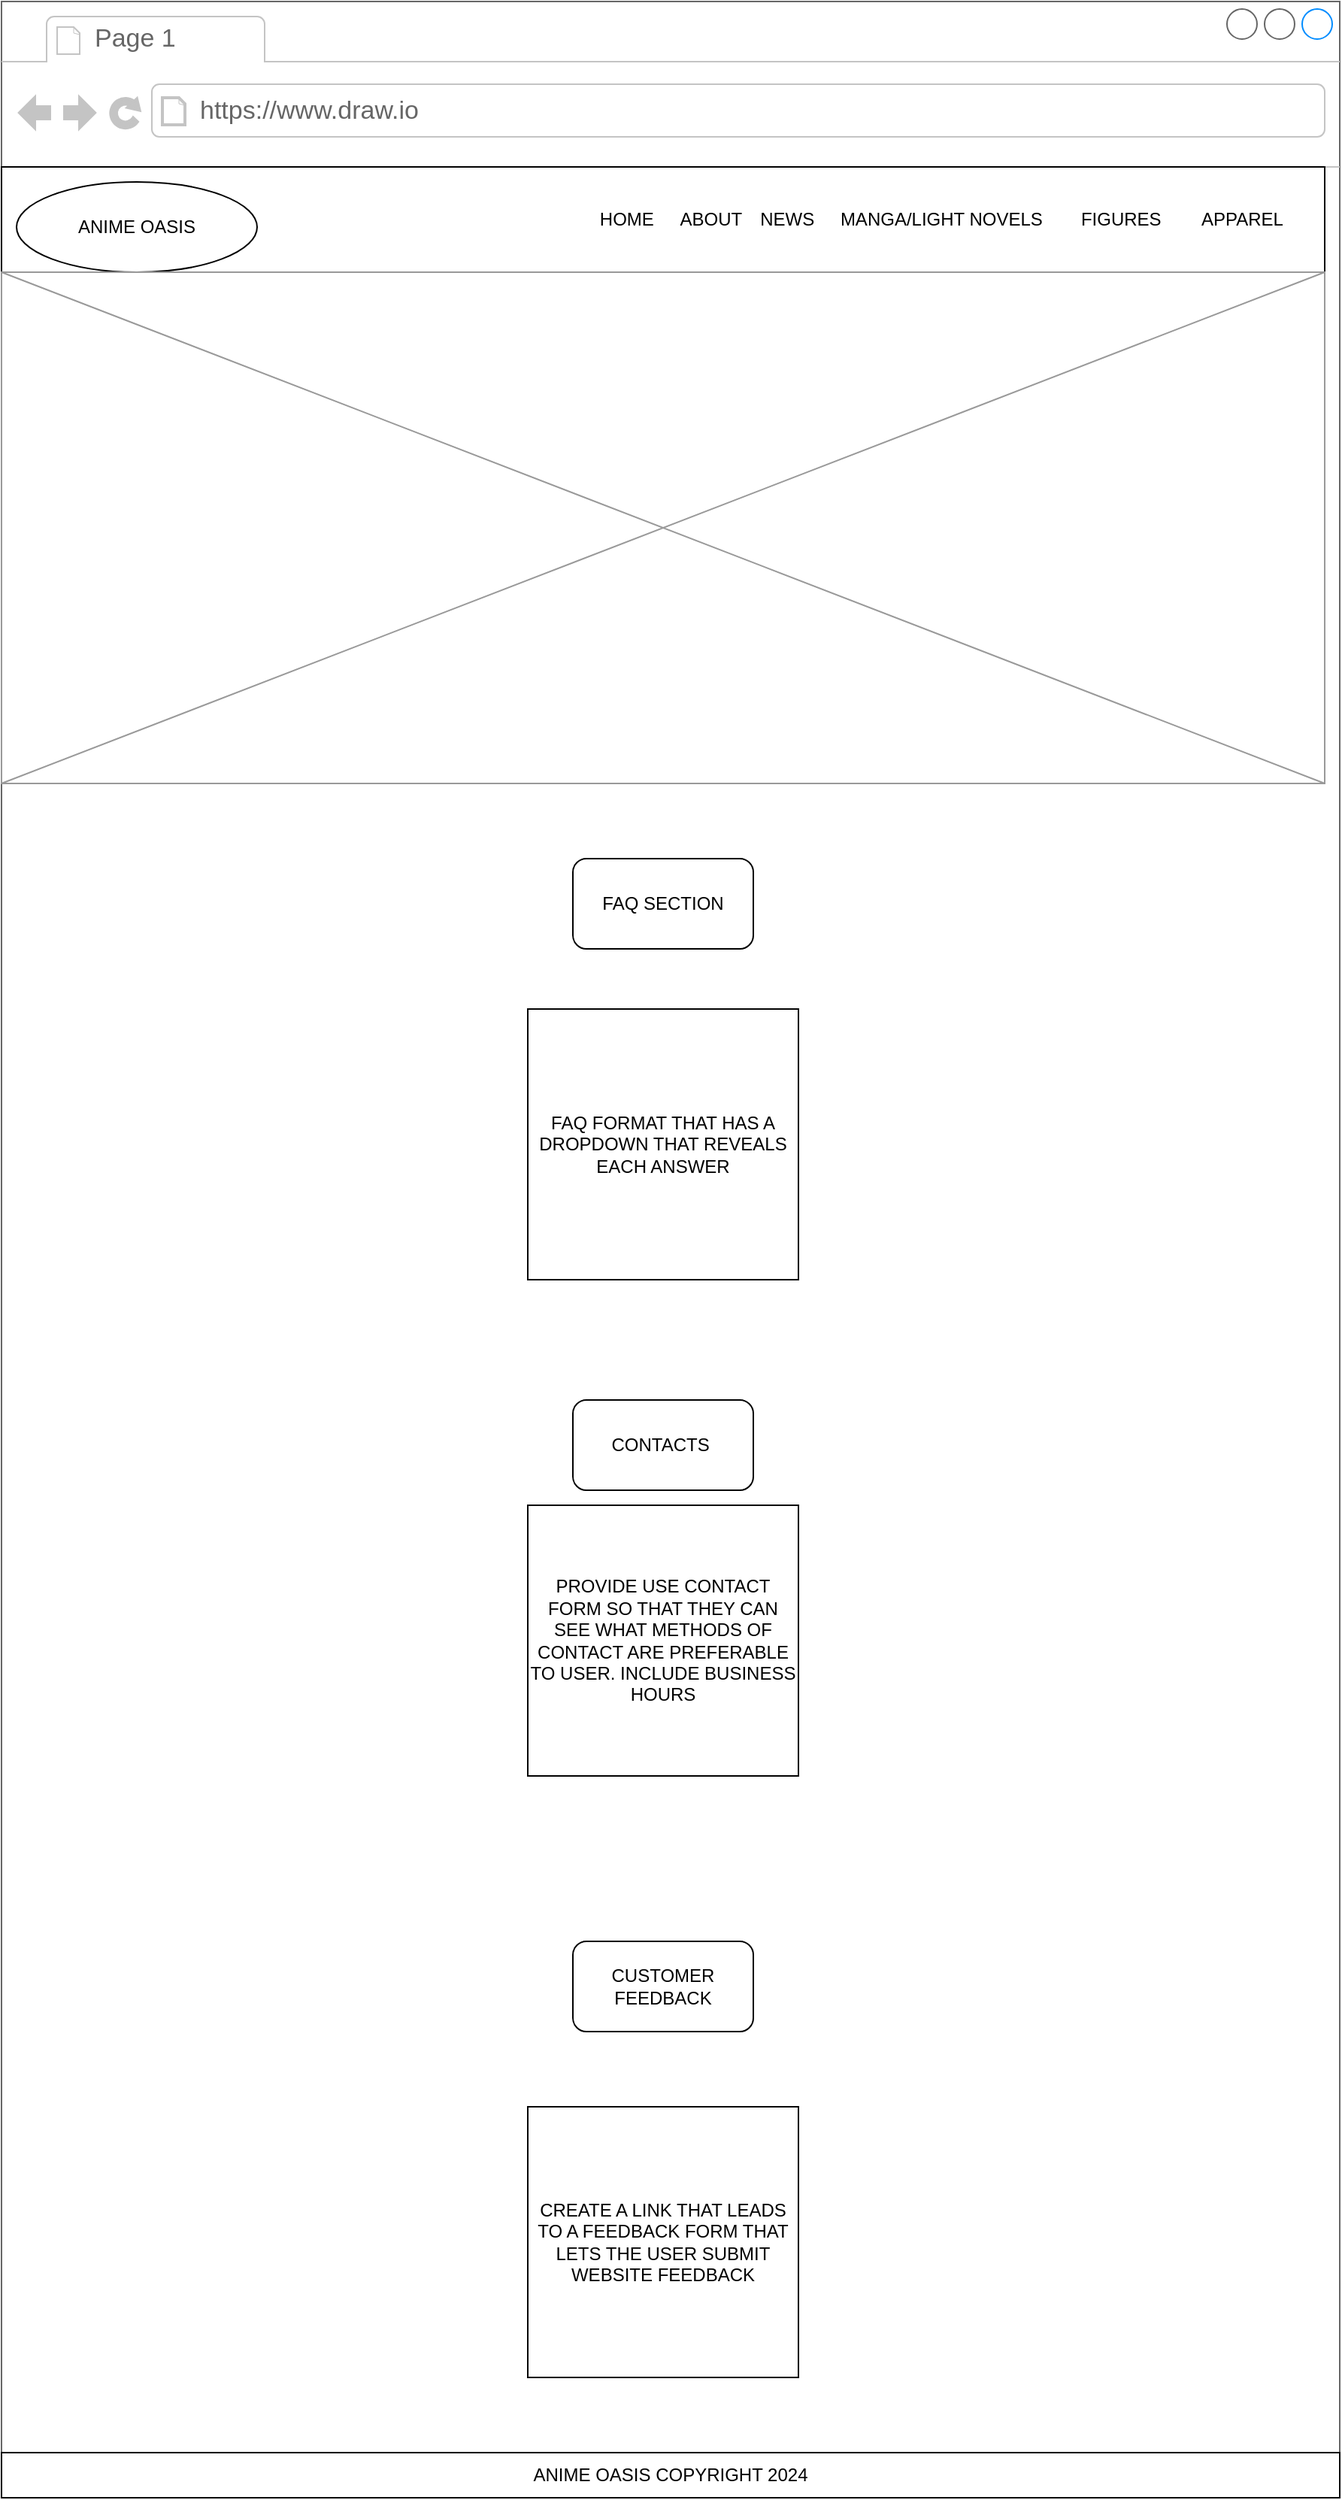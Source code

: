 <mxfile version="24.4.0" type="device">
  <diagram name="Page-1" id="8aaHnx3pKervxCeWry68">
    <mxGraphModel dx="1120" dy="468" grid="1" gridSize="10" guides="1" tooltips="1" connect="1" arrows="1" fold="1" page="1" pageScale="1" pageWidth="850" pageHeight="1100" math="0" shadow="0">
      <root>
        <mxCell id="0" />
        <mxCell id="1" parent="0" />
        <mxCell id="-QpMqiadDKVmE5mr3yvh-1" value="" style="strokeWidth=1;shadow=0;dashed=0;align=center;html=1;shape=mxgraph.mockup.containers.browserWindow;rSize=0;strokeColor=#666666;strokeColor2=#008cff;strokeColor3=#c4c4c4;mainText=,;recursiveResize=0;" vertex="1" parent="1">
          <mxGeometry x="150" y="760" width="890" height="1660" as="geometry" />
        </mxCell>
        <mxCell id="-QpMqiadDKVmE5mr3yvh-2" value="Page 1" style="strokeWidth=1;shadow=0;dashed=0;align=center;html=1;shape=mxgraph.mockup.containers.anchor;fontSize=17;fontColor=#666666;align=left;whiteSpace=wrap;" vertex="1" parent="-QpMqiadDKVmE5mr3yvh-1">
          <mxGeometry x="60" y="12" width="110" height="26" as="geometry" />
        </mxCell>
        <mxCell id="-QpMqiadDKVmE5mr3yvh-3" value="https://www.draw.io" style="strokeWidth=1;shadow=0;dashed=0;align=center;html=1;shape=mxgraph.mockup.containers.anchor;rSize=0;fontSize=17;fontColor=#666666;align=left;" vertex="1" parent="-QpMqiadDKVmE5mr3yvh-1">
          <mxGeometry x="130" y="60" width="250" height="26" as="geometry" />
        </mxCell>
        <mxCell id="-QpMqiadDKVmE5mr3yvh-4" value="&lt;div style=&quot;&quot;&gt;&lt;span style=&quot;background-color: initial;&quot;&gt;HOME&amp;nbsp;&lt;/span&gt;&lt;span style=&quot;background-color: initial; white-space: pre;&quot;&gt;&#x9;&lt;/span&gt;&lt;span style=&quot;background-color: initial;&quot;&gt;ABOUT&amp;nbsp;&lt;/span&gt;&lt;span style=&quot;background-color: initial; white-space: pre;&quot;&gt;&#x9;&lt;/span&gt;&lt;span style=&quot;background-color: initial;&quot;&gt;NEWS&amp;nbsp;&lt;/span&gt;&lt;span style=&quot;background-color: initial; white-space: pre;&quot;&gt;&#x9;&lt;/span&gt;&lt;span style=&quot;background-color: initial;&quot;&gt;MANGA/LIGHT NOVELS&amp;nbsp;&lt;/span&gt;&lt;span style=&quot;background-color: initial; white-space: pre;&quot;&gt;&#x9;&lt;/span&gt;&lt;span style=&quot;background-color: initial;&quot;&gt;FIGURES&amp;nbsp;&lt;/span&gt;&lt;span style=&quot;background-color: initial; white-space: pre;&quot;&gt;&#x9;&lt;/span&gt;&lt;span style=&quot;background-color: initial;&quot;&gt;APPAREL&lt;span style=&quot;white-space: pre;&quot;&gt;&#x9;&lt;/span&gt;&lt;/span&gt;&lt;/div&gt;" style="rounded=0;whiteSpace=wrap;html=1;align=right;" vertex="1" parent="-QpMqiadDKVmE5mr3yvh-1">
          <mxGeometry y="110" width="880" height="70" as="geometry" />
        </mxCell>
        <mxCell id="-QpMqiadDKVmE5mr3yvh-5" value="ANIME OASIS" style="ellipse;whiteSpace=wrap;html=1;" vertex="1" parent="-QpMqiadDKVmE5mr3yvh-1">
          <mxGeometry x="10" y="120" width="160" height="60" as="geometry" />
        </mxCell>
        <mxCell id="-QpMqiadDKVmE5mr3yvh-6" value="" style="verticalLabelPosition=bottom;shadow=0;dashed=0;align=center;html=1;verticalAlign=top;strokeWidth=1;shape=mxgraph.mockup.graphics.simpleIcon;strokeColor=#999999;" vertex="1" parent="-QpMqiadDKVmE5mr3yvh-1">
          <mxGeometry y="180" width="880" height="340" as="geometry" />
        </mxCell>
        <mxCell id="-QpMqiadDKVmE5mr3yvh-7" value="FAQ SECTION" style="rounded=1;whiteSpace=wrap;html=1;" vertex="1" parent="-QpMqiadDKVmE5mr3yvh-1">
          <mxGeometry x="380" y="570" width="120" height="60" as="geometry" />
        </mxCell>
        <mxCell id="-QpMqiadDKVmE5mr3yvh-8" value="FAQ FORMAT THAT HAS A DROPDOWN THAT REVEALS EACH ANSWER" style="whiteSpace=wrap;html=1;aspect=fixed;" vertex="1" parent="-QpMqiadDKVmE5mr3yvh-1">
          <mxGeometry x="350" y="670" width="180" height="180" as="geometry" />
        </mxCell>
        <mxCell id="-QpMqiadDKVmE5mr3yvh-9" value="CONTACTS&amp;nbsp;" style="rounded=1;whiteSpace=wrap;html=1;" vertex="1" parent="-QpMqiadDKVmE5mr3yvh-1">
          <mxGeometry x="380" y="930" width="120" height="60" as="geometry" />
        </mxCell>
        <mxCell id="-QpMqiadDKVmE5mr3yvh-11" value="CUSTOMER FEEDBACK" style="rounded=1;whiteSpace=wrap;html=1;" vertex="1" parent="-QpMqiadDKVmE5mr3yvh-1">
          <mxGeometry x="380" y="1290" width="120" height="60" as="geometry" />
        </mxCell>
        <mxCell id="-QpMqiadDKVmE5mr3yvh-12" value="CREATE A LINK THAT LEADS TO A FEEDBACK FORM THAT LETS THE USER SUBMIT WEBSITE FEEDBACK" style="whiteSpace=wrap;html=1;aspect=fixed;" vertex="1" parent="-QpMqiadDKVmE5mr3yvh-1">
          <mxGeometry x="350" y="1400" width="180" height="180" as="geometry" />
        </mxCell>
        <mxCell id="-QpMqiadDKVmE5mr3yvh-13" value="ANIME OASIS COPYRIGHT 2024" style="rounded=0;whiteSpace=wrap;html=1;" vertex="1" parent="-QpMqiadDKVmE5mr3yvh-1">
          <mxGeometry y="1630" width="890" height="30" as="geometry" />
        </mxCell>
        <mxCell id="-QpMqiadDKVmE5mr3yvh-10" value="PROVIDE USE CONTACT FORM SO THAT THEY CAN SEE WHAT METHODS OF CONTACT ARE PREFERABLE TO USER. INCLUDE BUSINESS HOURS" style="whiteSpace=wrap;html=1;aspect=fixed;" vertex="1" parent="1">
          <mxGeometry x="500" y="1760" width="180" height="180" as="geometry" />
        </mxCell>
      </root>
    </mxGraphModel>
  </diagram>
</mxfile>
